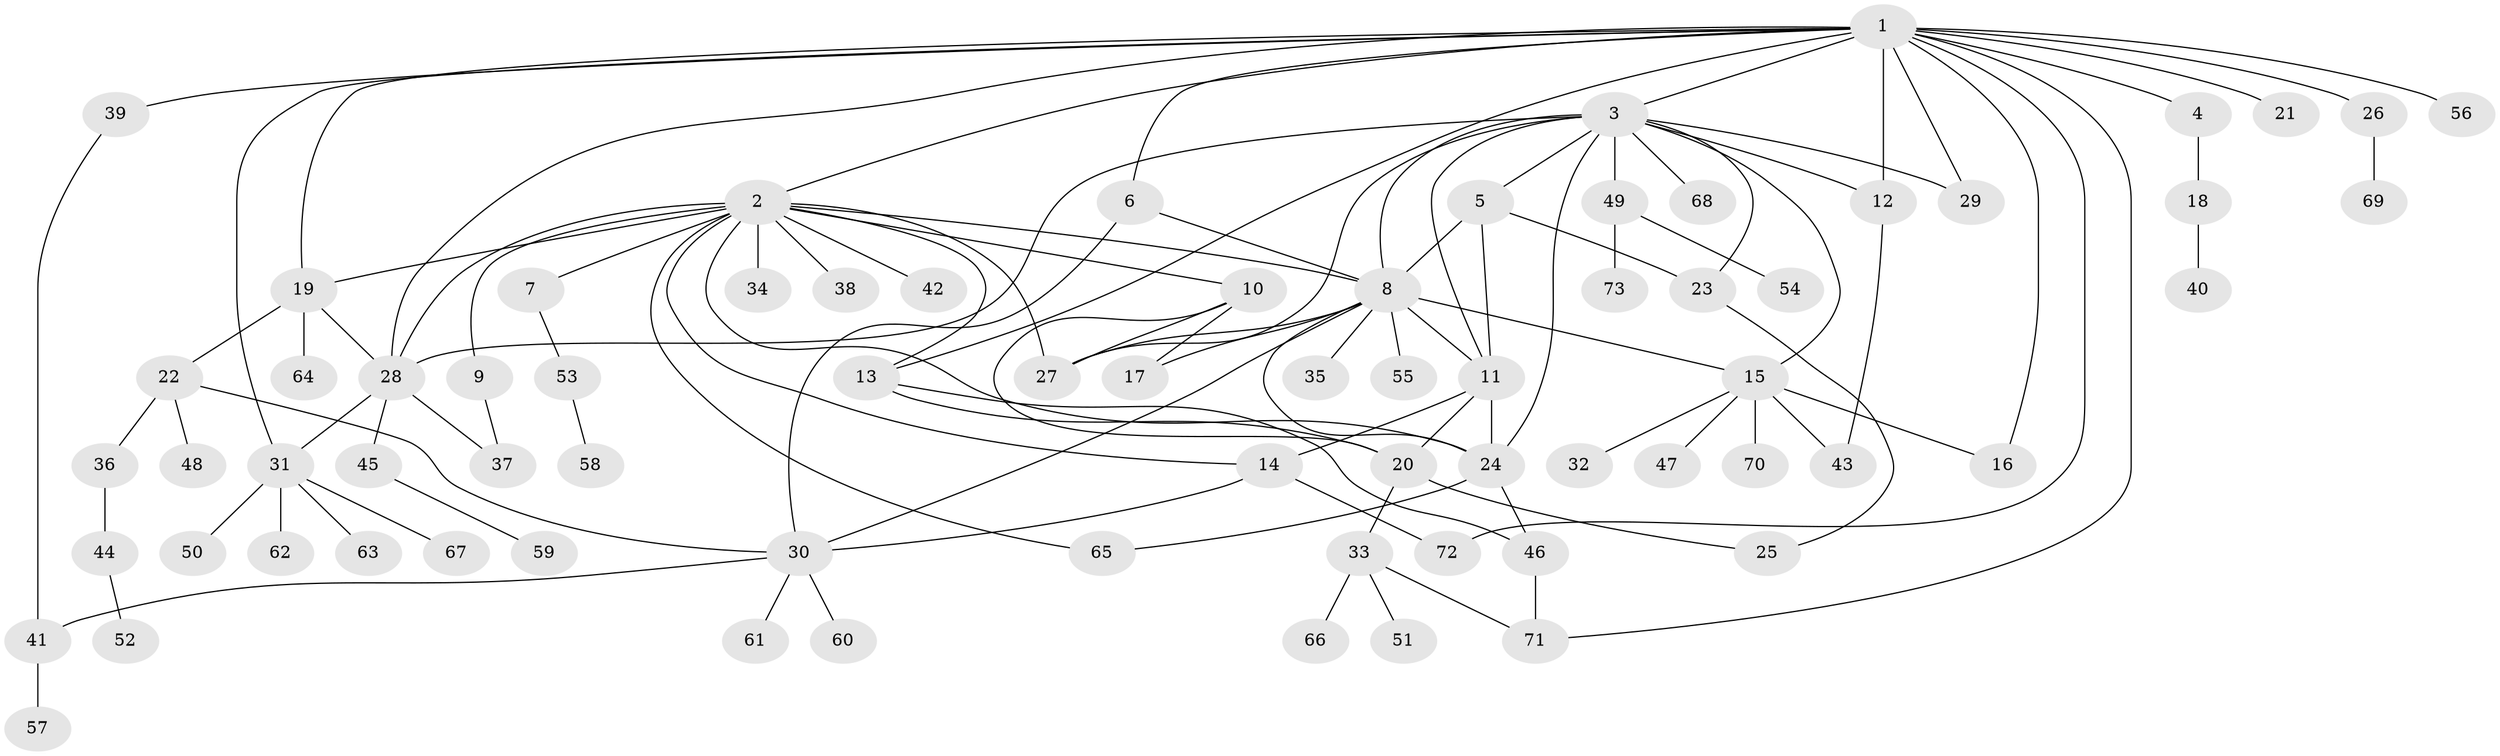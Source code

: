// original degree distribution, {19: 0.00980392156862745, 16: 0.0196078431372549, 2: 0.18627450980392157, 7: 0.0196078431372549, 4: 0.0392156862745098, 13: 0.00980392156862745, 3: 0.11764705882352941, 5: 0.029411764705882353, 12: 0.00980392156862745, 6: 0.029411764705882353, 8: 0.029411764705882353, 1: 0.5}
// Generated by graph-tools (version 1.1) at 2025/50/03/04/25 22:50:10]
// undirected, 73 vertices, 110 edges
graph export_dot {
  node [color=gray90,style=filled];
  1;
  2;
  3;
  4;
  5;
  6;
  7;
  8;
  9;
  10;
  11;
  12;
  13;
  14;
  15;
  16;
  17;
  18;
  19;
  20;
  21;
  22;
  23;
  24;
  25;
  26;
  27;
  28;
  29;
  30;
  31;
  32;
  33;
  34;
  35;
  36;
  37;
  38;
  39;
  40;
  41;
  42;
  43;
  44;
  45;
  46;
  47;
  48;
  49;
  50;
  51;
  52;
  53;
  54;
  55;
  56;
  57;
  58;
  59;
  60;
  61;
  62;
  63;
  64;
  65;
  66;
  67;
  68;
  69;
  70;
  71;
  72;
  73;
  1 -- 2 [weight=1.0];
  1 -- 3 [weight=1.0];
  1 -- 4 [weight=1.0];
  1 -- 6 [weight=1.0];
  1 -- 12 [weight=1.0];
  1 -- 13 [weight=1.0];
  1 -- 16 [weight=1.0];
  1 -- 19 [weight=1.0];
  1 -- 21 [weight=1.0];
  1 -- 26 [weight=1.0];
  1 -- 28 [weight=1.0];
  1 -- 29 [weight=1.0];
  1 -- 31 [weight=1.0];
  1 -- 39 [weight=1.0];
  1 -- 56 [weight=1.0];
  1 -- 71 [weight=1.0];
  1 -- 72 [weight=1.0];
  2 -- 7 [weight=1.0];
  2 -- 8 [weight=1.0];
  2 -- 9 [weight=1.0];
  2 -- 10 [weight=1.0];
  2 -- 13 [weight=1.0];
  2 -- 14 [weight=1.0];
  2 -- 19 [weight=1.0];
  2 -- 24 [weight=1.0];
  2 -- 27 [weight=1.0];
  2 -- 28 [weight=1.0];
  2 -- 34 [weight=1.0];
  2 -- 38 [weight=1.0];
  2 -- 42 [weight=1.0];
  2 -- 65 [weight=1.0];
  3 -- 5 [weight=1.0];
  3 -- 8 [weight=1.0];
  3 -- 11 [weight=1.0];
  3 -- 12 [weight=1.0];
  3 -- 15 [weight=1.0];
  3 -- 23 [weight=1.0];
  3 -- 24 [weight=1.0];
  3 -- 27 [weight=1.0];
  3 -- 28 [weight=1.0];
  3 -- 29 [weight=1.0];
  3 -- 49 [weight=1.0];
  3 -- 68 [weight=1.0];
  4 -- 18 [weight=1.0];
  5 -- 8 [weight=1.0];
  5 -- 11 [weight=1.0];
  5 -- 23 [weight=2.0];
  6 -- 8 [weight=1.0];
  6 -- 30 [weight=1.0];
  7 -- 53 [weight=1.0];
  8 -- 11 [weight=1.0];
  8 -- 15 [weight=1.0];
  8 -- 17 [weight=1.0];
  8 -- 24 [weight=1.0];
  8 -- 27 [weight=1.0];
  8 -- 30 [weight=1.0];
  8 -- 35 [weight=1.0];
  8 -- 55 [weight=1.0];
  9 -- 37 [weight=1.0];
  10 -- 17 [weight=1.0];
  10 -- 20 [weight=1.0];
  10 -- 27 [weight=1.0];
  11 -- 14 [weight=2.0];
  11 -- 20 [weight=1.0];
  11 -- 24 [weight=4.0];
  12 -- 43 [weight=1.0];
  13 -- 20 [weight=1.0];
  13 -- 46 [weight=1.0];
  14 -- 30 [weight=1.0];
  14 -- 72 [weight=1.0];
  15 -- 16 [weight=1.0];
  15 -- 32 [weight=1.0];
  15 -- 43 [weight=1.0];
  15 -- 47 [weight=1.0];
  15 -- 70 [weight=1.0];
  18 -- 40 [weight=1.0];
  19 -- 22 [weight=1.0];
  19 -- 28 [weight=1.0];
  19 -- 64 [weight=1.0];
  20 -- 25 [weight=1.0];
  20 -- 33 [weight=1.0];
  22 -- 30 [weight=1.0];
  22 -- 36 [weight=1.0];
  22 -- 48 [weight=1.0];
  23 -- 25 [weight=1.0];
  24 -- 46 [weight=1.0];
  24 -- 65 [weight=1.0];
  26 -- 69 [weight=1.0];
  28 -- 31 [weight=1.0];
  28 -- 37 [weight=1.0];
  28 -- 45 [weight=1.0];
  30 -- 41 [weight=1.0];
  30 -- 60 [weight=1.0];
  30 -- 61 [weight=1.0];
  31 -- 50 [weight=1.0];
  31 -- 62 [weight=1.0];
  31 -- 63 [weight=1.0];
  31 -- 67 [weight=1.0];
  33 -- 51 [weight=1.0];
  33 -- 66 [weight=1.0];
  33 -- 71 [weight=1.0];
  36 -- 44 [weight=1.0];
  39 -- 41 [weight=1.0];
  41 -- 57 [weight=1.0];
  44 -- 52 [weight=1.0];
  45 -- 59 [weight=1.0];
  46 -- 71 [weight=1.0];
  49 -- 54 [weight=1.0];
  49 -- 73 [weight=1.0];
  53 -- 58 [weight=1.0];
}
